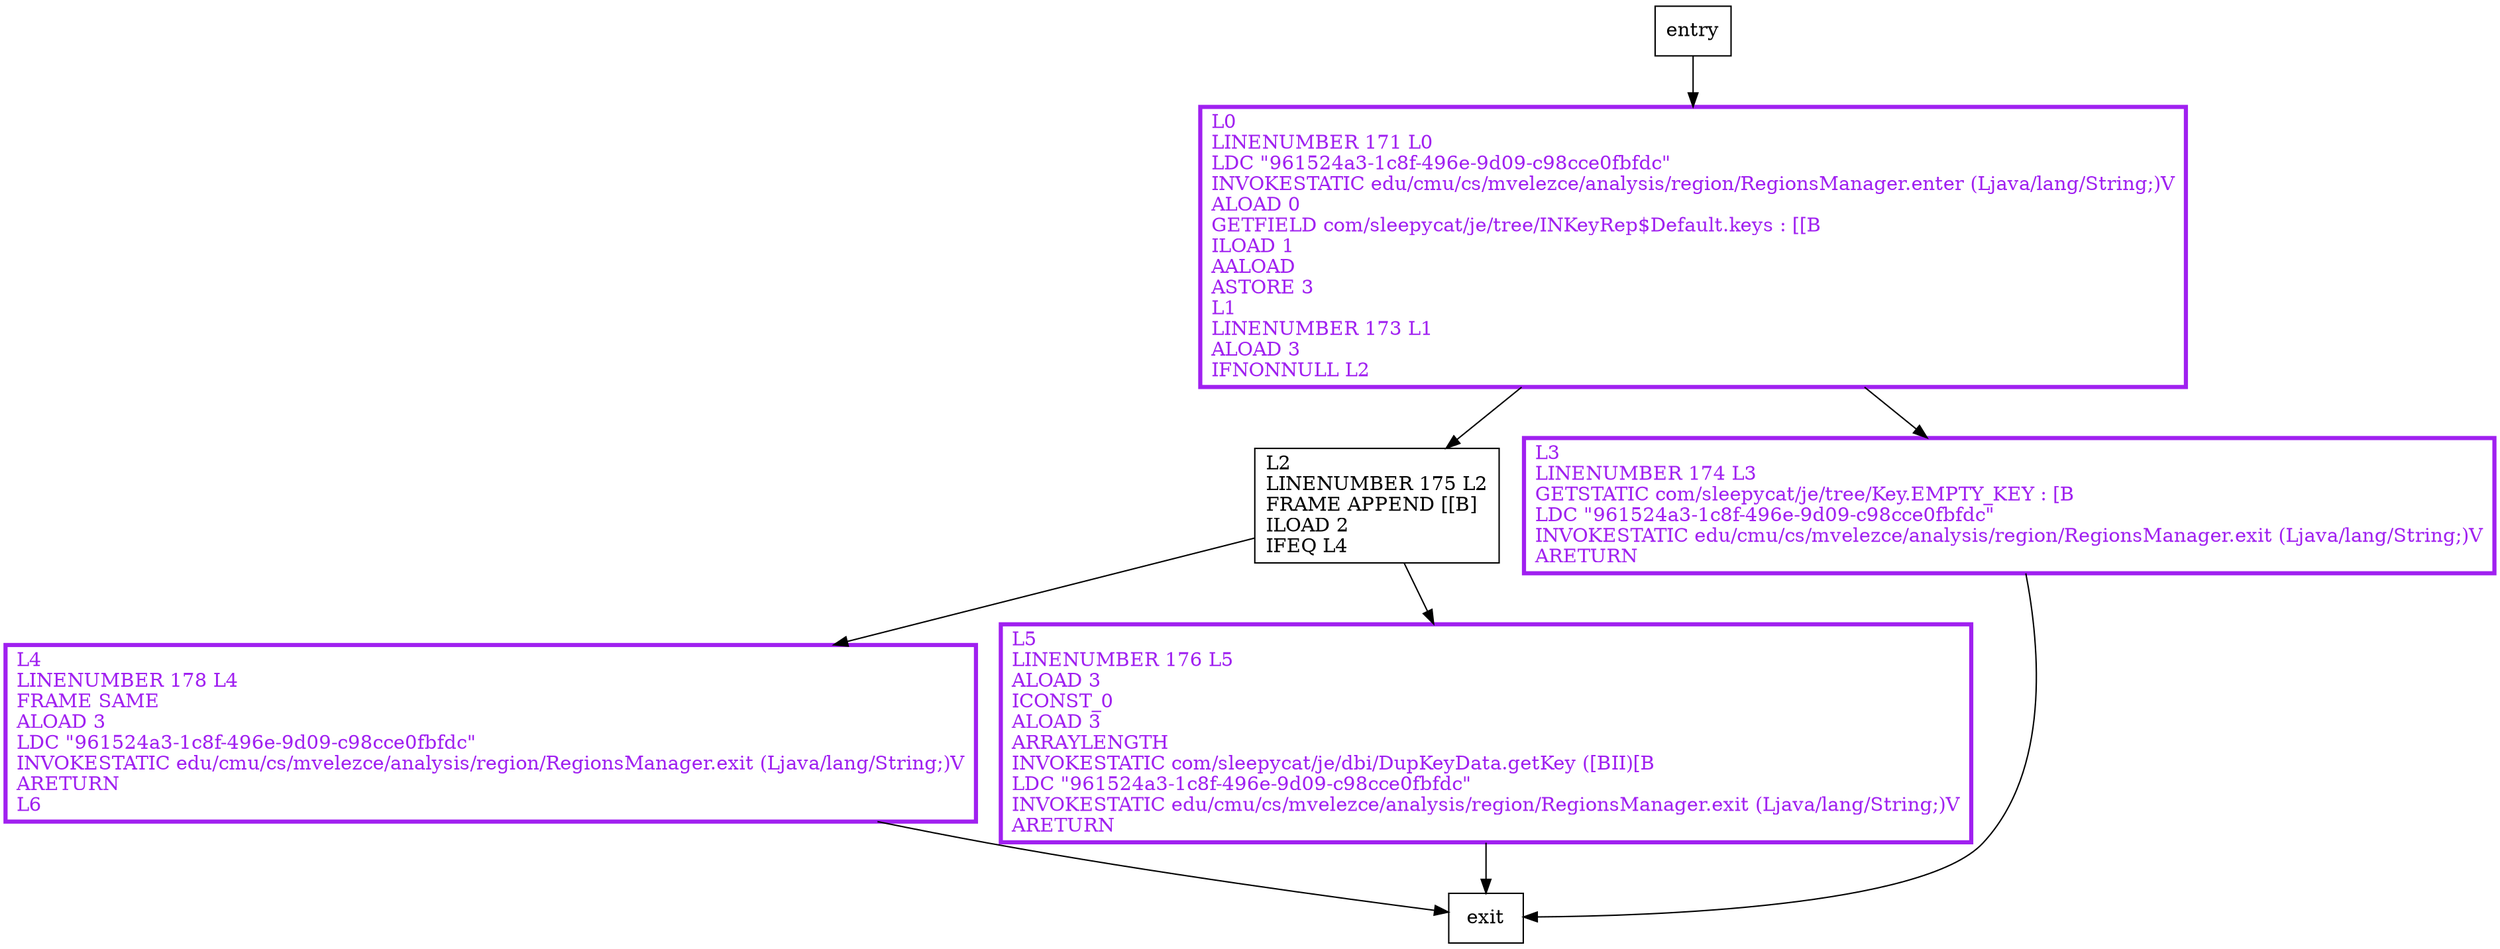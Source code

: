 digraph getKey {
node [shape=record];
319075313 [label="L4\lLINENUMBER 178 L4\lFRAME SAME\lALOAD 3\lLDC \"961524a3-1c8f-496e-9d09-c98cce0fbfdc\"\lINVOKESTATIC edu/cmu/cs/mvelezce/analysis/region/RegionsManager.exit (Ljava/lang/String;)V\lARETURN\lL6\l"];
15759193 [label="L2\lLINENUMBER 175 L2\lFRAME APPEND [[B]\lILOAD 2\lIFEQ L4\l"];
1765617626 [label="L3\lLINENUMBER 174 L3\lGETSTATIC com/sleepycat/je/tree/Key.EMPTY_KEY : [B\lLDC \"961524a3-1c8f-496e-9d09-c98cce0fbfdc\"\lINVOKESTATIC edu/cmu/cs/mvelezce/analysis/region/RegionsManager.exit (Ljava/lang/String;)V\lARETURN\l"];
747432242 [label="L0\lLINENUMBER 171 L0\lLDC \"961524a3-1c8f-496e-9d09-c98cce0fbfdc\"\lINVOKESTATIC edu/cmu/cs/mvelezce/analysis/region/RegionsManager.enter (Ljava/lang/String;)V\lALOAD 0\lGETFIELD com/sleepycat/je/tree/INKeyRep$Default.keys : [[B\lILOAD 1\lAALOAD\lASTORE 3\lL1\lLINENUMBER 173 L1\lALOAD 3\lIFNONNULL L2\l"];
1477055675 [label="L5\lLINENUMBER 176 L5\lALOAD 3\lICONST_0\lALOAD 3\lARRAYLENGTH\lINVOKESTATIC com/sleepycat/je/dbi/DupKeyData.getKey ([BII)[B\lLDC \"961524a3-1c8f-496e-9d09-c98cce0fbfdc\"\lINVOKESTATIC edu/cmu/cs/mvelezce/analysis/region/RegionsManager.exit (Ljava/lang/String;)V\lARETURN\l"];
entry;
exit;
entry -> 747432242;
319075313 -> exit;
15759193 -> 319075313;
15759193 -> 1477055675;
1765617626 -> exit;
747432242 -> 15759193;
747432242 -> 1765617626;
1477055675 -> exit;
319075313[fontcolor="purple", penwidth=3, color="purple"];
1765617626[fontcolor="purple", penwidth=3, color="purple"];
747432242[fontcolor="purple", penwidth=3, color="purple"];
1477055675[fontcolor="purple", penwidth=3, color="purple"];
}
